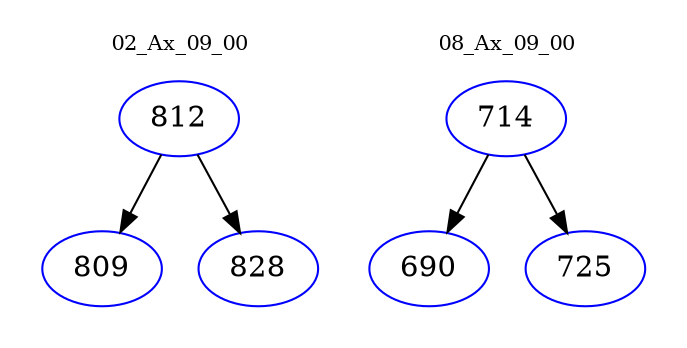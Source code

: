 digraph{
subgraph cluster_0 {
color = white
label = "02_Ax_09_00";
fontsize=10;
T0_812 [label="812", color="blue"]
T0_812 -> T0_809 [color="black"]
T0_809 [label="809", color="blue"]
T0_812 -> T0_828 [color="black"]
T0_828 [label="828", color="blue"]
}
subgraph cluster_1 {
color = white
label = "08_Ax_09_00";
fontsize=10;
T1_714 [label="714", color="blue"]
T1_714 -> T1_690 [color="black"]
T1_690 [label="690", color="blue"]
T1_714 -> T1_725 [color="black"]
T1_725 [label="725", color="blue"]
}
}
